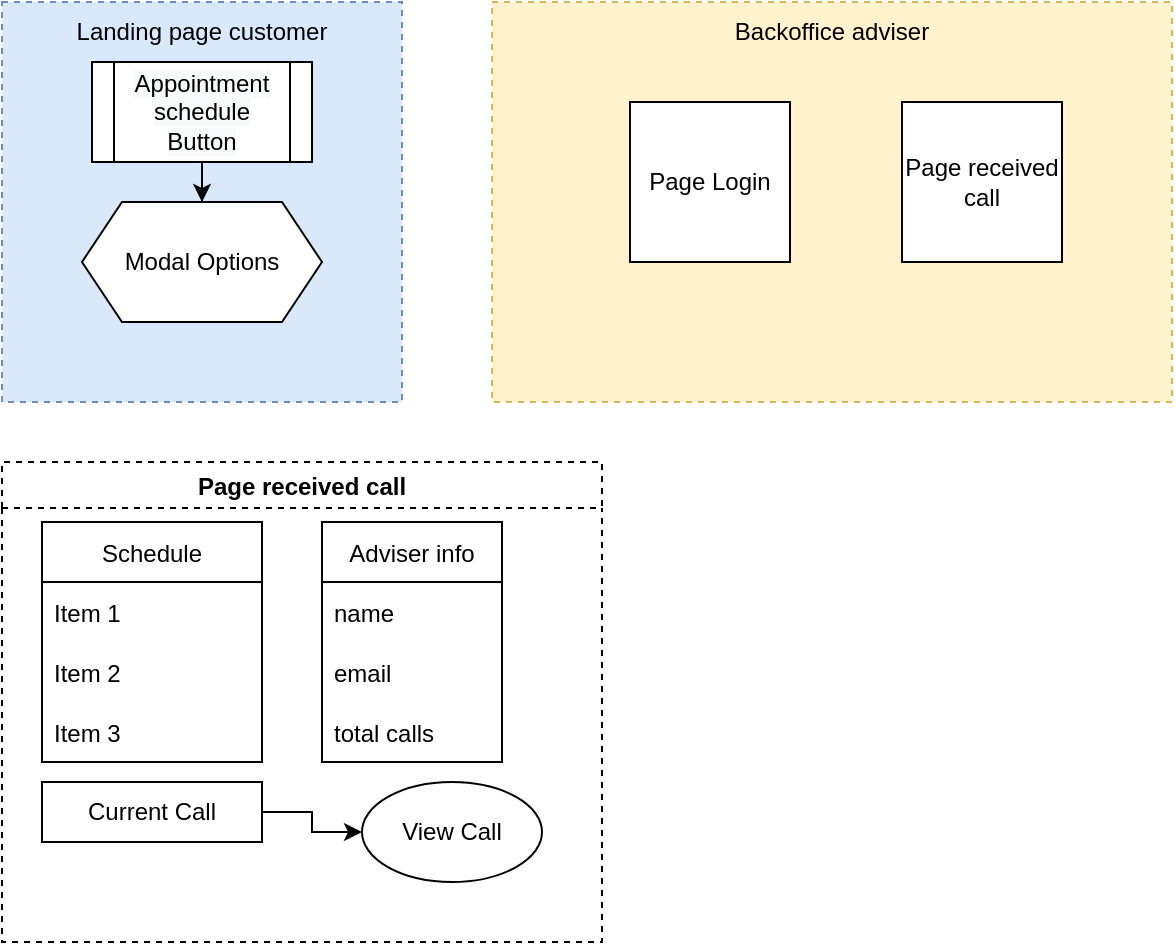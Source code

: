 <mxfile version="20.8.20" type="github" pages="6">
  <diagram id="oqqiXBO07i2vptI8fp5t" name="General Components">
    <mxGraphModel dx="848" dy="538" grid="1" gridSize="10" guides="1" tooltips="1" connect="1" arrows="1" fold="1" page="1" pageScale="1" pageWidth="827" pageHeight="1169" math="0" shadow="0">
      <root>
        <mxCell id="0" />
        <mxCell id="1" parent="0" />
        <mxCell id="Abp497qg_WFVz0jPtOah-16" value="" style="rounded=0;whiteSpace=wrap;html=1;dashed=1;fillColor=#fff2cc;strokeColor=#d6b656;" parent="1" vertex="1">
          <mxGeometry x="265" y="20" width="340" height="200" as="geometry" />
        </mxCell>
        <mxCell id="Abp497qg_WFVz0jPtOah-2" value="" style="whiteSpace=wrap;html=1;aspect=fixed;align=left;dashed=1;fillColor=#dae8fc;strokeColor=#6c8ebf;" parent="1" vertex="1">
          <mxGeometry x="20" y="20" width="200" height="200" as="geometry" />
        </mxCell>
        <mxCell id="Abp497qg_WFVz0jPtOah-3" value="Landing page customer" style="text;html=1;strokeColor=none;fillColor=none;align=center;verticalAlign=middle;whiteSpace=wrap;rounded=0;" parent="1" vertex="1">
          <mxGeometry x="35" y="20" width="170" height="30" as="geometry" />
        </mxCell>
        <mxCell id="Abp497qg_WFVz0jPtOah-19" value="" style="edgeStyle=orthogonalEdgeStyle;rounded=0;orthogonalLoop=1;jettySize=auto;html=1;" parent="1" source="Abp497qg_WFVz0jPtOah-4" target="Abp497qg_WFVz0jPtOah-18" edge="1">
          <mxGeometry relative="1" as="geometry" />
        </mxCell>
        <mxCell id="Abp497qg_WFVz0jPtOah-4" value="&lt;span style=&quot;caret-color: rgb(0, 0, 0); color: rgb(0, 0, 0); font-family: Helvetica; font-size: 12px; font-style: normal; font-variant-caps: normal; font-weight: normal; letter-spacing: normal; text-align: center; text-indent: 0px; text-transform: none; word-spacing: 0px; -webkit-text-stroke-width: 0px; background-color: rgb(248, 249, 250); text-decoration: none; float: none; display: inline !important;&quot;&gt;Appointment schedule Button&lt;/span&gt;" style="shape=process;whiteSpace=wrap;html=1;backgroundOutline=1;" parent="1" vertex="1">
          <mxGeometry x="65" y="50" width="110" height="50" as="geometry" />
        </mxCell>
        <mxCell id="Abp497qg_WFVz0jPtOah-8" value="Backoffice adviser" style="text;html=1;strokeColor=none;fillColor=none;align=center;verticalAlign=middle;whiteSpace=wrap;rounded=0;dashed=1;" parent="1" vertex="1">
          <mxGeometry x="370" y="20" width="130" height="30" as="geometry" />
        </mxCell>
        <mxCell id="Abp497qg_WFVz0jPtOah-14" value="Page Login" style="whiteSpace=wrap;html=1;aspect=fixed;" parent="1" vertex="1">
          <mxGeometry x="334" y="70" width="80" height="80" as="geometry" />
        </mxCell>
        <mxCell id="Abp497qg_WFVz0jPtOah-15" value="Page received call" style="whiteSpace=wrap;html=1;aspect=fixed;" parent="1" vertex="1">
          <mxGeometry x="470" y="70" width="80" height="80" as="geometry" />
        </mxCell>
        <mxCell id="Abp497qg_WFVz0jPtOah-17" value="Page received call" style="swimlane;dashed=1;" parent="1" vertex="1">
          <mxGeometry x="20" y="250" width="300" height="240" as="geometry" />
        </mxCell>
        <mxCell id="Abp497qg_WFVz0jPtOah-21" value="Schedule" style="swimlane;fontStyle=0;childLayout=stackLayout;horizontal=1;startSize=30;horizontalStack=0;resizeParent=1;resizeParentMax=0;resizeLast=0;collapsible=1;marginBottom=0;" parent="Abp497qg_WFVz0jPtOah-17" vertex="1">
          <mxGeometry x="20" y="30" width="110" height="120" as="geometry" />
        </mxCell>
        <mxCell id="Abp497qg_WFVz0jPtOah-22" value="Item 1" style="text;strokeColor=none;fillColor=none;align=left;verticalAlign=middle;spacingLeft=4;spacingRight=4;overflow=hidden;points=[[0,0.5],[1,0.5]];portConstraint=eastwest;rotatable=0;dashed=1;" parent="Abp497qg_WFVz0jPtOah-21" vertex="1">
          <mxGeometry y="30" width="110" height="30" as="geometry" />
        </mxCell>
        <mxCell id="Abp497qg_WFVz0jPtOah-23" value="Item 2" style="text;strokeColor=none;fillColor=none;align=left;verticalAlign=middle;spacingLeft=4;spacingRight=4;overflow=hidden;points=[[0,0.5],[1,0.5]];portConstraint=eastwest;rotatable=0;dashed=1;" parent="Abp497qg_WFVz0jPtOah-21" vertex="1">
          <mxGeometry y="60" width="110" height="30" as="geometry" />
        </mxCell>
        <mxCell id="Abp497qg_WFVz0jPtOah-24" value="Item 3" style="text;strokeColor=none;fillColor=none;align=left;verticalAlign=middle;spacingLeft=4;spacingRight=4;overflow=hidden;points=[[0,0.5],[1,0.5]];portConstraint=eastwest;rotatable=0;dashed=1;" parent="Abp497qg_WFVz0jPtOah-21" vertex="1">
          <mxGeometry y="90" width="110" height="30" as="geometry" />
        </mxCell>
        <mxCell id="Abp497qg_WFVz0jPtOah-25" value="Current Call" style="rounded=0;whiteSpace=wrap;html=1;" parent="Abp497qg_WFVz0jPtOah-17" vertex="1">
          <mxGeometry x="20" y="160" width="110" height="30" as="geometry" />
        </mxCell>
        <mxCell id="Abp497qg_WFVz0jPtOah-26" value="Adviser info" style="swimlane;fontStyle=0;childLayout=stackLayout;horizontal=1;startSize=30;horizontalStack=0;resizeParent=1;resizeParentMax=0;resizeLast=0;collapsible=1;marginBottom=0;" parent="Abp497qg_WFVz0jPtOah-17" vertex="1">
          <mxGeometry x="160" y="30" width="90" height="120" as="geometry" />
        </mxCell>
        <mxCell id="Abp497qg_WFVz0jPtOah-27" value="name" style="text;strokeColor=none;fillColor=none;align=left;verticalAlign=middle;spacingLeft=4;spacingRight=4;overflow=hidden;points=[[0,0.5],[1,0.5]];portConstraint=eastwest;rotatable=0;" parent="Abp497qg_WFVz0jPtOah-26" vertex="1">
          <mxGeometry y="30" width="90" height="30" as="geometry" />
        </mxCell>
        <mxCell id="Abp497qg_WFVz0jPtOah-28" value="email" style="text;strokeColor=none;fillColor=none;align=left;verticalAlign=middle;spacingLeft=4;spacingRight=4;overflow=hidden;points=[[0,0.5],[1,0.5]];portConstraint=eastwest;rotatable=0;" parent="Abp497qg_WFVz0jPtOah-26" vertex="1">
          <mxGeometry y="60" width="90" height="30" as="geometry" />
        </mxCell>
        <mxCell id="Abp497qg_WFVz0jPtOah-29" value="total calls" style="text;strokeColor=none;fillColor=none;align=left;verticalAlign=middle;spacingLeft=4;spacingRight=4;overflow=hidden;points=[[0,0.5],[1,0.5]];portConstraint=eastwest;rotatable=0;" parent="Abp497qg_WFVz0jPtOah-26" vertex="1">
          <mxGeometry y="90" width="90" height="30" as="geometry" />
        </mxCell>
        <mxCell id="Abp497qg_WFVz0jPtOah-31" value="View Call" style="ellipse;whiteSpace=wrap;html=1;rounded=0;" parent="Abp497qg_WFVz0jPtOah-17" vertex="1">
          <mxGeometry x="180" y="160" width="90" height="50" as="geometry" />
        </mxCell>
        <mxCell id="Abp497qg_WFVz0jPtOah-32" value="" style="edgeStyle=orthogonalEdgeStyle;rounded=0;orthogonalLoop=1;jettySize=auto;html=1;" parent="Abp497qg_WFVz0jPtOah-17" source="Abp497qg_WFVz0jPtOah-25" target="Abp497qg_WFVz0jPtOah-31" edge="1">
          <mxGeometry relative="1" as="geometry" />
        </mxCell>
        <mxCell id="Abp497qg_WFVz0jPtOah-18" value="Modal Options" style="shape=hexagon;perimeter=hexagonPerimeter2;whiteSpace=wrap;html=1;fixedSize=1;" parent="1" vertex="1">
          <mxGeometry x="60" y="120" width="120" height="60" as="geometry" />
        </mxCell>
      </root>
    </mxGraphModel>
  </diagram>
  <diagram id="yW-LtGDjCjbQ1seCXFMI" name="Appointment">
    <mxGraphModel dx="848" dy="566" grid="1" gridSize="10" guides="1" tooltips="1" connect="1" arrows="1" fold="1" page="1" pageScale="1" pageWidth="827" pageHeight="1169" math="0" shadow="0">
      <root>
        <mxCell id="0" />
        <mxCell id="1" parent="0" />
        <mxCell id="NRCzWIAok-wd6l9YKrHD-3" value="" style="edgeStyle=orthogonalEdgeStyle;rounded=0;orthogonalLoop=1;jettySize=auto;html=1;" parent="1" source="NRCzWIAok-wd6l9YKrHD-1" target="NRCzWIAok-wd6l9YKrHD-2" edge="1">
          <mxGeometry relative="1" as="geometry" />
        </mxCell>
        <mxCell id="NRCzWIAok-wd6l9YKrHD-1" value="&lt;span style=&quot;caret-color: rgb(0, 0, 0); color: rgb(0, 0, 0); font-family: Helvetica; font-size: 12px; font-style: normal; font-variant-caps: normal; font-weight: normal; letter-spacing: normal; text-align: center; text-indent: 0px; text-transform: none; word-spacing: 0px; -webkit-text-stroke-width: 0px; background-color: rgb(248, 249, 250); text-decoration: none; float: none; display: inline !important;&quot;&gt;Appointment schedule Button&lt;/span&gt;" style="shape=process;whiteSpace=wrap;html=1;backgroundOutline=1;" parent="1" vertex="1">
          <mxGeometry x="110" y="80" width="110" height="50" as="geometry" />
        </mxCell>
        <mxCell id="NRCzWIAok-wd6l9YKrHD-5" value="" style="edgeStyle=orthogonalEdgeStyle;rounded=0;orthogonalLoop=1;jettySize=auto;html=1;" parent="1" source="NRCzWIAok-wd6l9YKrHD-2" target="NRCzWIAok-wd6l9YKrHD-4" edge="1">
          <mxGeometry relative="1" as="geometry" />
        </mxCell>
        <mxCell id="NRCzWIAok-wd6l9YKrHD-2" value="Click" style="rounded=1;whiteSpace=wrap;html=1;" parent="1" vertex="1">
          <mxGeometry x="270" y="90" width="45" height="30" as="geometry" />
        </mxCell>
        <mxCell id="NRCzWIAok-wd6l9YKrHD-7" value="" style="edgeStyle=orthogonalEdgeStyle;rounded=0;orthogonalLoop=1;jettySize=auto;html=1;" parent="1" source="NRCzWIAok-wd6l9YKrHD-4" target="NRCzWIAok-wd6l9YKrHD-6" edge="1">
          <mxGeometry relative="1" as="geometry" />
        </mxCell>
        <mxCell id="NRCzWIAok-wd6l9YKrHD-4" value="Open Modal Options" style="whiteSpace=wrap;html=1;rounded=1;" parent="1" vertex="1">
          <mxGeometry x="415" y="75" width="120" height="60" as="geometry" />
        </mxCell>
        <mxCell id="NRCzWIAok-wd6l9YKrHD-6" value="" style="shape=hexagon;perimeter=hexagonPerimeter2;whiteSpace=wrap;html=1;fixedSize=1;rounded=1;dashed=1;" parent="1" vertex="1">
          <mxGeometry x="300" y="210" width="350" height="260" as="geometry" />
        </mxCell>
        <mxCell id="NRCzWIAok-wd6l9YKrHD-11" value="" style="edgeStyle=orthogonalEdgeStyle;rounded=0;orthogonalLoop=1;jettySize=auto;html=1;" parent="1" source="NRCzWIAok-wd6l9YKrHD-8" target="NRCzWIAok-wd6l9YKrHD-10" edge="1">
          <mxGeometry relative="1" as="geometry" />
        </mxCell>
        <mxCell id="NRCzWIAok-wd6l9YKrHD-8" value="Request immediate advice" style="rounded=0;whiteSpace=wrap;html=1;" parent="1" vertex="1">
          <mxGeometry x="335" y="250" width="120" height="40" as="geometry" />
        </mxCell>
        <mxCell id="NRCzWIAok-wd6l9YKrHD-13" value="" style="edgeStyle=orthogonalEdgeStyle;rounded=0;orthogonalLoop=1;jettySize=auto;html=1;" parent="1" source="NRCzWIAok-wd6l9YKrHD-9" target="NRCzWIAok-wd6l9YKrHD-12" edge="1">
          <mxGeometry relative="1" as="geometry" />
        </mxCell>
        <mxCell id="NRCzWIAok-wd6l9YKrHD-9" value="Schedule an appointment at a certain time" style="rounded=0;whiteSpace=wrap;html=1;" parent="1" vertex="1">
          <mxGeometry x="350" y="340" width="90" height="90" as="geometry" />
        </mxCell>
        <mxCell id="NRCzWIAok-wd6l9YKrHD-10" value="Waiting adviser response" style="shape=step;perimeter=stepPerimeter;whiteSpace=wrap;html=1;fixedSize=1;rounded=0;" parent="1" vertex="1">
          <mxGeometry x="485" y="230" width="120" height="80" as="geometry" />
        </mxCell>
        <mxCell id="NRCzWIAok-wd6l9YKrHD-12" value="Open component schedule and to search advisor available in select hours" style="whiteSpace=wrap;html=1;rounded=0;" parent="1" vertex="1">
          <mxGeometry x="480" y="350" width="130" height="70" as="geometry" />
        </mxCell>
      </root>
    </mxGraphModel>
  </diagram>
  <diagram id="wQu2TSRjIqNI3ySFsRXX" name="entities">
    <mxGraphModel dx="848" dy="1707" grid="1" gridSize="10" guides="1" tooltips="1" connect="1" arrows="1" fold="1" page="1" pageScale="1" pageWidth="827" pageHeight="1169" math="0" shadow="0">
      <root>
        <mxCell id="0" />
        <mxCell id="1" parent="0" />
        <mxCell id="0u-XRQwWEop2bufucQHV-26" value="" style="rounded=0;whiteSpace=wrap;html=1;dashed=1;" parent="1" vertex="1">
          <mxGeometry x="120" y="-10" width="410" height="490" as="geometry" />
        </mxCell>
        <mxCell id="0u-XRQwWEop2bufucQHV-1" value="Customer" style="rounded=1;whiteSpace=wrap;html=1;" parent="1" vertex="1">
          <mxGeometry x="350" y="240" width="120" height="60" as="geometry" />
        </mxCell>
        <mxCell id="3vnrh4iYK4fv2OX6PSzL-4" style="edgeStyle=orthogonalEdgeStyle;curved=1;rounded=0;orthogonalLoop=1;jettySize=auto;html=1;" edge="1" parent="1" source="0u-XRQwWEop2bufucQHV-8" target="0u-XRQwWEop2bufucQHV-10">
          <mxGeometry relative="1" as="geometry" />
        </mxCell>
        <mxCell id="0u-XRQwWEop2bufucQHV-8" value="Moderator" style="rounded=1;whiteSpace=wrap;html=1;" parent="1" vertex="1">
          <mxGeometry x="200" y="240" width="120" height="60" as="geometry" />
        </mxCell>
        <mxCell id="0u-XRQwWEop2bufucQHV-10" value="Schedule" style="whiteSpace=wrap;html=1;rounded=1;" parent="1" vertex="1">
          <mxGeometry x="200" y="350" width="120" height="60" as="geometry" />
        </mxCell>
        <mxCell id="3vnrh4iYK4fv2OX6PSzL-1" style="edgeStyle=orthogonalEdgeStyle;rounded=0;orthogonalLoop=1;jettySize=auto;html=1;curved=1;" edge="1" parent="1" source="0u-XRQwWEop2bufucQHV-17" target="0u-XRQwWEop2bufucQHV-1">
          <mxGeometry relative="1" as="geometry" />
        </mxCell>
        <mxCell id="3vnrh4iYK4fv2OX6PSzL-3" style="edgeStyle=orthogonalEdgeStyle;curved=1;rounded=0;orthogonalLoop=1;jettySize=auto;html=1;entryX=0.5;entryY=0;entryDx=0;entryDy=0;" edge="1" parent="1" source="0u-XRQwWEop2bufucQHV-17" target="0u-XRQwWEop2bufucQHV-8">
          <mxGeometry relative="1" as="geometry" />
        </mxCell>
        <mxCell id="0u-XRQwWEop2bufucQHV-17" value="Appointment" style="rounded=1;whiteSpace=wrap;html=1;" parent="1" vertex="1">
          <mxGeometry x="200" y="90" width="120" height="60" as="geometry" />
        </mxCell>
      </root>
    </mxGraphModel>
  </diagram>
  <diagram id="DzZEFFYej7_0JPiGIbrS" name="description entities">
    <mxGraphModel dx="848" dy="538" grid="1" gridSize="10" guides="1" tooltips="1" connect="1" arrows="1" fold="1" page="1" pageScale="1" pageWidth="827" pageHeight="1169" math="0" shadow="0">
      <root>
        <mxCell id="0" />
        <mxCell id="1" parent="0" />
        <mxCell id="UFbvyry8z9fQi3DIYeTx-2" value="Customer" style="swimlane;fontStyle=0;childLayout=stackLayout;horizontal=1;startSize=30;horizontalStack=0;resizeParent=1;resizeParentMax=0;resizeLast=0;collapsible=1;marginBottom=0;whiteSpace=wrap;html=1;" parent="1" vertex="1">
          <mxGeometry x="340" y="210" width="140" height="210" as="geometry" />
        </mxCell>
        <mxCell id="UFbvyry8z9fQi3DIYeTx-3" value="id" style="text;strokeColor=none;fillColor=none;align=left;verticalAlign=middle;spacingLeft=4;spacingRight=4;overflow=hidden;points=[[0,0.5],[1,0.5]];portConstraint=eastwest;rotatable=0;whiteSpace=wrap;html=1;" parent="UFbvyry8z9fQi3DIYeTx-2" vertex="1">
          <mxGeometry y="30" width="140" height="30" as="geometry" />
        </mxCell>
        <mxCell id="UFbvyry8z9fQi3DIYeTx-4" value="fullName" style="text;strokeColor=none;fillColor=none;align=left;verticalAlign=middle;spacingLeft=4;spacingRight=4;overflow=hidden;points=[[0,0.5],[1,0.5]];portConstraint=eastwest;rotatable=0;whiteSpace=wrap;html=1;" parent="UFbvyry8z9fQi3DIYeTx-2" vertex="1">
          <mxGeometry y="60" width="140" height="30" as="geometry" />
        </mxCell>
        <mxCell id="UFbvyry8z9fQi3DIYeTx-5" value="email" style="text;strokeColor=none;fillColor=none;align=left;verticalAlign=middle;spacingLeft=4;spacingRight=4;overflow=hidden;points=[[0,0.5],[1,0.5]];portConstraint=eastwest;rotatable=0;whiteSpace=wrap;html=1;" parent="UFbvyry8z9fQi3DIYeTx-2" vertex="1">
          <mxGeometry y="90" width="140" height="30" as="geometry" />
        </mxCell>
        <mxCell id="DRrJhgz3O1rBZsCoPUAL-1" value="sessionId" style="text;strokeColor=none;fillColor=none;align=left;verticalAlign=middle;spacingLeft=4;spacingRight=4;overflow=hidden;points=[[0,0.5],[1,0.5]];portConstraint=eastwest;rotatable=0;whiteSpace=wrap;html=1;" parent="UFbvyry8z9fQi3DIYeTx-2" vertex="1">
          <mxGeometry y="120" width="140" height="30" as="geometry" />
        </mxCell>
        <mxCell id="P299iI-b4wYvQtD6wvcD-1" value="appointmentId" style="text;strokeColor=none;fillColor=none;align=left;verticalAlign=middle;spacingLeft=4;spacingRight=4;overflow=hidden;points=[[0,0.5],[1,0.5]];portConstraint=eastwest;rotatable=0;whiteSpace=wrap;html=1;" parent="UFbvyry8z9fQi3DIYeTx-2" vertex="1">
          <mxGeometry y="150" width="140" height="30" as="geometry" />
        </mxCell>
        <mxCell id="UFbvyry8z9fQi3DIYeTx-6" value="phone?" style="text;strokeColor=none;fillColor=none;align=left;verticalAlign=middle;spacingLeft=4;spacingRight=4;overflow=hidden;points=[[0,0.5],[1,0.5]];portConstraint=eastwest;rotatable=0;whiteSpace=wrap;html=1;" parent="UFbvyry8z9fQi3DIYeTx-2" vertex="1">
          <mxGeometry y="180" width="140" height="30" as="geometry" />
        </mxCell>
      </root>
    </mxGraphModel>
  </diagram>
  <diagram id="HxEFWT3Rz_olJb4qKhN_" name="bound context">
    <mxGraphModel dx="848" dy="538" grid="1" gridSize="10" guides="1" tooltips="1" connect="1" arrows="1" fold="1" page="1" pageScale="1" pageWidth="827" pageHeight="1169" math="0" shadow="0">
      <root>
        <mxCell id="0" />
        <mxCell id="1" parent="0" />
        <mxCell id="UR2mn5kh2H11YuNoixby-17" value="" style="rounded=0;whiteSpace=wrap;html=1;" parent="1" vertex="1">
          <mxGeometry x="640" y="60" width="280" height="280" as="geometry" />
        </mxCell>
        <mxCell id="UR2mn5kh2H11YuNoixby-2" value="" style="rounded=0;whiteSpace=wrap;html=1;" parent="1" vertex="1">
          <mxGeometry x="310" y="70" width="190" height="260" as="geometry" />
        </mxCell>
        <mxCell id="UR2mn5kh2H11YuNoixby-8" value="" style="edgeStyle=orthogonalEdgeStyle;curved=1;rounded=0;orthogonalLoop=1;jettySize=auto;html=1;strokeColor=default;" parent="1" source="UR2mn5kh2H11YuNoixby-9" target="UR2mn5kh2H11YuNoixby-10" edge="1">
          <mxGeometry relative="1" as="geometry" />
        </mxCell>
        <mxCell id="UR2mn5kh2H11YuNoixby-9" value="Moderator" style="rounded=1;whiteSpace=wrap;html=1;fillColor=#dae8fc;strokeColor=#6c8ebf;" parent="1" vertex="1">
          <mxGeometry x="345" y="120" width="120" height="60" as="geometry" />
        </mxCell>
        <mxCell id="UR2mn5kh2H11YuNoixby-10" value="Schedule" style="whiteSpace=wrap;html=1;rounded=1;" parent="1" vertex="1">
          <mxGeometry x="345" y="240" width="120" height="60" as="geometry" />
        </mxCell>
        <mxCell id="UR2mn5kh2H11YuNoixby-14" value="Customer" style="rounded=1;whiteSpace=wrap;html=1;" parent="1" vertex="1">
          <mxGeometry x="650" y="230" width="120" height="60" as="geometry" />
        </mxCell>
        <mxCell id="UR2mn5kh2H11YuNoixby-15" value="Moderator" style="rounded=1;whiteSpace=wrap;html=1;" parent="1" vertex="1">
          <mxGeometry x="790" y="230" width="120" height="60" as="geometry" />
        </mxCell>
        <mxCell id="UR2mn5kh2H11YuNoixby-19" value="" style="edgeStyle=orthogonalEdgeStyle;rounded=0;orthogonalLoop=1;jettySize=auto;html=1;" parent="1" source="UR2mn5kh2H11YuNoixby-16" target="UR2mn5kh2H11YuNoixby-15" edge="1">
          <mxGeometry relative="1" as="geometry" />
        </mxCell>
        <mxCell id="UR2mn5kh2H11YuNoixby-20" style="edgeStyle=orthogonalEdgeStyle;rounded=0;orthogonalLoop=1;jettySize=auto;html=1;" parent="1" source="UR2mn5kh2H11YuNoixby-16" target="UR2mn5kh2H11YuNoixby-14" edge="1">
          <mxGeometry relative="1" as="geometry" />
        </mxCell>
        <mxCell id="UR2mn5kh2H11YuNoixby-16" value="Appointment" style="rounded=1;whiteSpace=wrap;html=1;fillColor=#dae8fc;strokeColor=#6c8ebf;" parent="1" vertex="1">
          <mxGeometry x="720" y="100" width="120" height="60" as="geometry" />
        </mxCell>
      </root>
    </mxGraphModel>
  </diagram>
  <diagram id="A3-LYaallMZht4bxDHt-" name="pattern access">
    <mxGraphModel dx="848" dy="538" grid="1" gridSize="10" guides="1" tooltips="1" connect="1" arrows="1" fold="1" page="1" pageScale="1" pageWidth="827" pageHeight="1169" math="0" shadow="0">
      <root>
        <mxCell id="0" />
        <mxCell id="1" parent="0" />
        <mxCell id="4w9jkK-6K_8Rj6KrYkTd-1" value="Dynamodb patterns" style="swimlane;fontStyle=0;childLayout=stackLayout;horizontal=1;startSize=30;horizontalStack=0;resizeParent=1;resizeParentMax=0;resizeLast=0;collapsible=1;marginBottom=0;whiteSpace=wrap;html=1;" vertex="1" parent="1">
          <mxGeometry x="300" y="10" width="280" height="240" as="geometry" />
        </mxCell>
        <mxCell id="4w9jkK-6K_8Rj6KrYkTd-2" value="Moderators with account" style="text;strokeColor=none;fillColor=none;align=left;verticalAlign=middle;spacingLeft=4;spacingRight=4;overflow=hidden;points=[[0,0.5],[1,0.5]];portConstraint=eastwest;rotatable=0;whiteSpace=wrap;html=1;" vertex="1" parent="4w9jkK-6K_8Rj6KrYkTd-1">
          <mxGeometry y="30" width="280" height="30" as="geometry" />
        </mxCell>
        <mxCell id="4w9jkK-6K_8Rj6KrYkTd-3" value="Moderator with account and id moderator" style="text;strokeColor=none;fillColor=none;align=left;verticalAlign=middle;spacingLeft=4;spacingRight=4;overflow=hidden;points=[[0,0.5],[1,0.5]];portConstraint=eastwest;rotatable=0;whiteSpace=wrap;html=1;" vertex="1" parent="4w9jkK-6K_8Rj6KrYkTd-1">
          <mxGeometry y="60" width="280" height="30" as="geometry" />
        </mxCell>
        <mxCell id="4w9jkK-6K_8Rj6KrYkTd-4" value="Appointment with account" style="text;strokeColor=none;fillColor=none;align=left;verticalAlign=middle;spacingLeft=4;spacingRight=4;overflow=hidden;points=[[0,0.5],[1,0.5]];portConstraint=eastwest;rotatable=0;whiteSpace=wrap;html=1;" vertex="1" parent="4w9jkK-6K_8Rj6KrYkTd-1">
          <mxGeometry y="90" width="280" height="30" as="geometry" />
        </mxCell>
        <mxCell id="4w9jkK-6K_8Rj6KrYkTd-7" value="Appointment with account and status" style="text;strokeColor=none;fillColor=none;align=left;verticalAlign=middle;spacingLeft=4;spacingRight=4;overflow=hidden;points=[[0,0.5],[1,0.5]];portConstraint=eastwest;rotatable=0;whiteSpace=wrap;html=1;" vertex="1" parent="4w9jkK-6K_8Rj6KrYkTd-1">
          <mxGeometry y="120" width="280" height="30" as="geometry" />
        </mxCell>
        <mxCell id="4w9jkK-6K_8Rj6KrYkTd-8" value="Appointment with account and id appointment" style="text;strokeColor=none;fillColor=none;align=left;verticalAlign=middle;spacingLeft=4;spacingRight=4;overflow=hidden;points=[[0,0.5],[1,0.5]];portConstraint=eastwest;rotatable=0;whiteSpace=wrap;html=1;" vertex="1" parent="4w9jkK-6K_8Rj6KrYkTd-1">
          <mxGeometry y="150" width="280" height="30" as="geometry" />
        </mxCell>
        <mxCell id="4w9jkK-6K_8Rj6KrYkTd-6" value="Customer with moderator" style="text;strokeColor=none;fillColor=none;align=left;verticalAlign=middle;spacingLeft=4;spacingRight=4;overflow=hidden;points=[[0,0.5],[1,0.5]];portConstraint=eastwest;rotatable=0;whiteSpace=wrap;html=1;" vertex="1" parent="4w9jkK-6K_8Rj6KrYkTd-1">
          <mxGeometry y="180" width="280" height="30" as="geometry" />
        </mxCell>
        <mxCell id="4w9jkK-6K_8Rj6KrYkTd-5" value="Account with name" style="text;strokeColor=none;fillColor=none;align=left;verticalAlign=middle;spacingLeft=4;spacingRight=4;overflow=hidden;points=[[0,0.5],[1,0.5]];portConstraint=eastwest;rotatable=0;whiteSpace=wrap;html=1;" vertex="1" parent="4w9jkK-6K_8Rj6KrYkTd-1">
          <mxGeometry y="210" width="280" height="30" as="geometry" />
        </mxCell>
      </root>
    </mxGraphModel>
  </diagram>
</mxfile>
